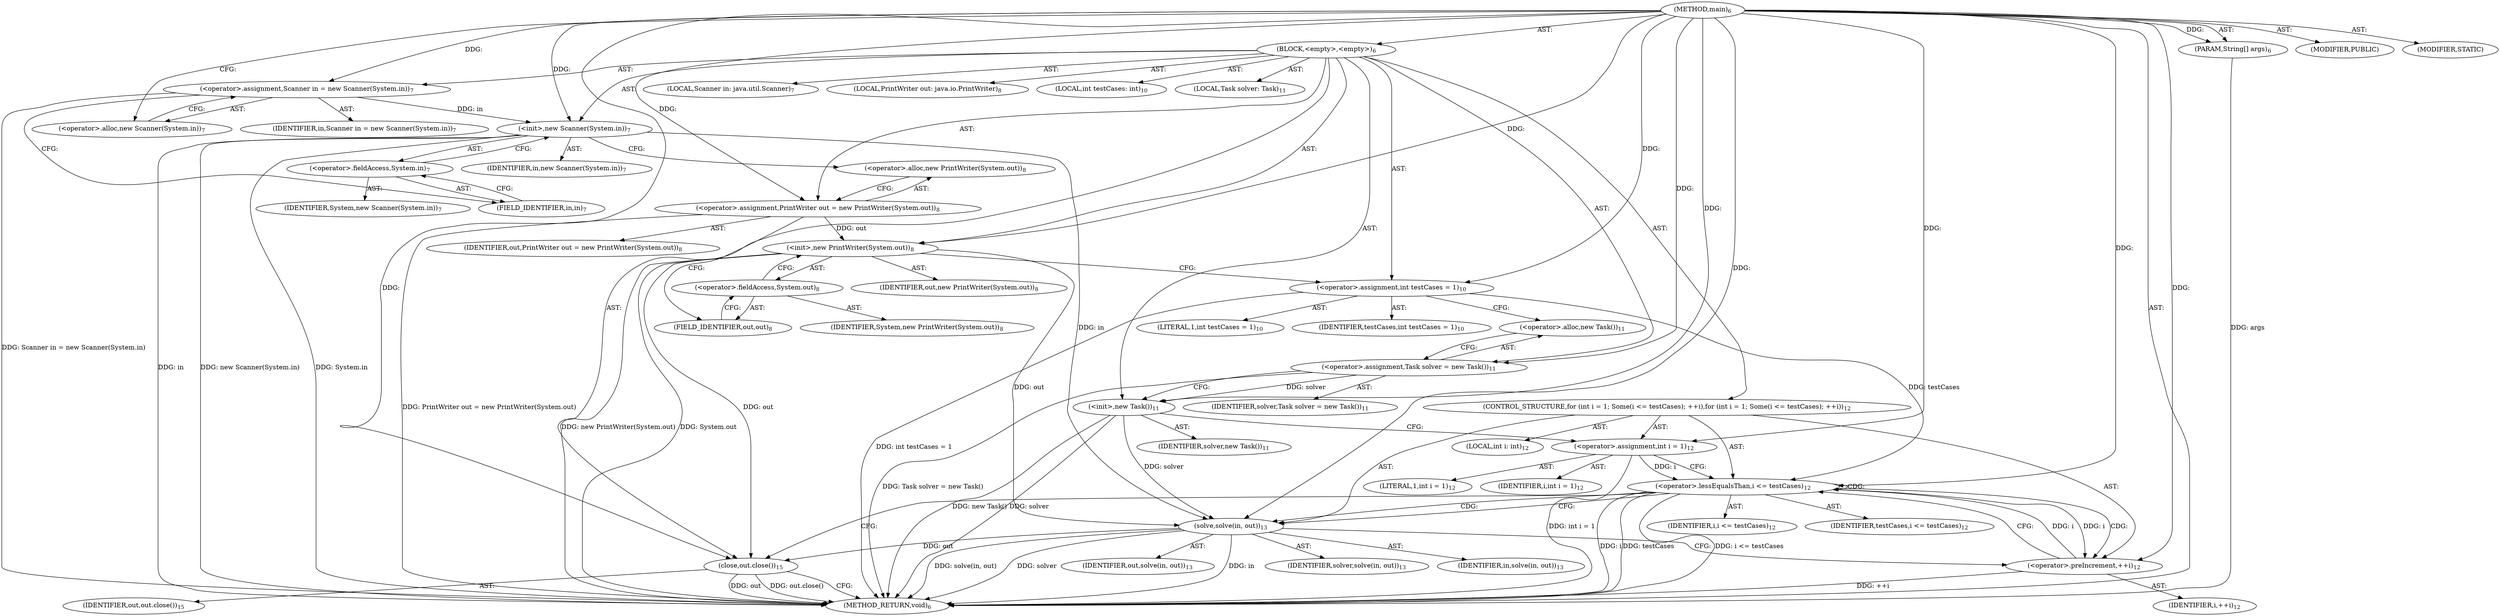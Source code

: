 digraph "main" {  
"36" [label = <(METHOD,main)<SUB>6</SUB>> ]
"37" [label = <(PARAM,String[] args)<SUB>6</SUB>> ]
"38" [label = <(BLOCK,&lt;empty&gt;,&lt;empty&gt;)<SUB>6</SUB>> ]
"4" [label = <(LOCAL,Scanner in: java.util.Scanner)<SUB>7</SUB>> ]
"39" [label = <(&lt;operator&gt;.assignment,Scanner in = new Scanner(System.in))<SUB>7</SUB>> ]
"40" [label = <(IDENTIFIER,in,Scanner in = new Scanner(System.in))<SUB>7</SUB>> ]
"41" [label = <(&lt;operator&gt;.alloc,new Scanner(System.in))<SUB>7</SUB>> ]
"42" [label = <(&lt;init&gt;,new Scanner(System.in))<SUB>7</SUB>> ]
"3" [label = <(IDENTIFIER,in,new Scanner(System.in))<SUB>7</SUB>> ]
"43" [label = <(&lt;operator&gt;.fieldAccess,System.in)<SUB>7</SUB>> ]
"44" [label = <(IDENTIFIER,System,new Scanner(System.in))<SUB>7</SUB>> ]
"45" [label = <(FIELD_IDENTIFIER,in,in)<SUB>7</SUB>> ]
"6" [label = <(LOCAL,PrintWriter out: java.io.PrintWriter)<SUB>8</SUB>> ]
"46" [label = <(&lt;operator&gt;.assignment,PrintWriter out = new PrintWriter(System.out))<SUB>8</SUB>> ]
"47" [label = <(IDENTIFIER,out,PrintWriter out = new PrintWriter(System.out))<SUB>8</SUB>> ]
"48" [label = <(&lt;operator&gt;.alloc,new PrintWriter(System.out))<SUB>8</SUB>> ]
"49" [label = <(&lt;init&gt;,new PrintWriter(System.out))<SUB>8</SUB>> ]
"5" [label = <(IDENTIFIER,out,new PrintWriter(System.out))<SUB>8</SUB>> ]
"50" [label = <(&lt;operator&gt;.fieldAccess,System.out)<SUB>8</SUB>> ]
"51" [label = <(IDENTIFIER,System,new PrintWriter(System.out))<SUB>8</SUB>> ]
"52" [label = <(FIELD_IDENTIFIER,out,out)<SUB>8</SUB>> ]
"53" [label = <(LOCAL,int testCases: int)<SUB>10</SUB>> ]
"54" [label = <(&lt;operator&gt;.assignment,int testCases = 1)<SUB>10</SUB>> ]
"55" [label = <(IDENTIFIER,testCases,int testCases = 1)<SUB>10</SUB>> ]
"56" [label = <(LITERAL,1,int testCases = 1)<SUB>10</SUB>> ]
"8" [label = <(LOCAL,Task solver: Task)<SUB>11</SUB>> ]
"57" [label = <(&lt;operator&gt;.assignment,Task solver = new Task())<SUB>11</SUB>> ]
"58" [label = <(IDENTIFIER,solver,Task solver = new Task())<SUB>11</SUB>> ]
"59" [label = <(&lt;operator&gt;.alloc,new Task())<SUB>11</SUB>> ]
"60" [label = <(&lt;init&gt;,new Task())<SUB>11</SUB>> ]
"7" [label = <(IDENTIFIER,solver,new Task())<SUB>11</SUB>> ]
"61" [label = <(CONTROL_STRUCTURE,for (int i = 1; Some(i &lt;= testCases); ++i),for (int i = 1; Some(i &lt;= testCases); ++i))<SUB>12</SUB>> ]
"62" [label = <(LOCAL,int i: int)<SUB>12</SUB>> ]
"63" [label = <(&lt;operator&gt;.assignment,int i = 1)<SUB>12</SUB>> ]
"64" [label = <(IDENTIFIER,i,int i = 1)<SUB>12</SUB>> ]
"65" [label = <(LITERAL,1,int i = 1)<SUB>12</SUB>> ]
"66" [label = <(&lt;operator&gt;.lessEqualsThan,i &lt;= testCases)<SUB>12</SUB>> ]
"67" [label = <(IDENTIFIER,i,i &lt;= testCases)<SUB>12</SUB>> ]
"68" [label = <(IDENTIFIER,testCases,i &lt;= testCases)<SUB>12</SUB>> ]
"69" [label = <(&lt;operator&gt;.preIncrement,++i)<SUB>12</SUB>> ]
"70" [label = <(IDENTIFIER,i,++i)<SUB>12</SUB>> ]
"71" [label = <(solve,solve(in, out))<SUB>13</SUB>> ]
"72" [label = <(IDENTIFIER,solver,solve(in, out))<SUB>13</SUB>> ]
"73" [label = <(IDENTIFIER,in,solve(in, out))<SUB>13</SUB>> ]
"74" [label = <(IDENTIFIER,out,solve(in, out))<SUB>13</SUB>> ]
"75" [label = <(close,out.close())<SUB>15</SUB>> ]
"76" [label = <(IDENTIFIER,out,out.close())<SUB>15</SUB>> ]
"77" [label = <(MODIFIER,PUBLIC)> ]
"78" [label = <(MODIFIER,STATIC)> ]
"79" [label = <(METHOD_RETURN,void)<SUB>6</SUB>> ]
  "36" -> "37"  [ label = "AST: "] 
  "36" -> "38"  [ label = "AST: "] 
  "36" -> "77"  [ label = "AST: "] 
  "36" -> "78"  [ label = "AST: "] 
  "36" -> "79"  [ label = "AST: "] 
  "38" -> "4"  [ label = "AST: "] 
  "38" -> "39"  [ label = "AST: "] 
  "38" -> "42"  [ label = "AST: "] 
  "38" -> "6"  [ label = "AST: "] 
  "38" -> "46"  [ label = "AST: "] 
  "38" -> "49"  [ label = "AST: "] 
  "38" -> "53"  [ label = "AST: "] 
  "38" -> "54"  [ label = "AST: "] 
  "38" -> "8"  [ label = "AST: "] 
  "38" -> "57"  [ label = "AST: "] 
  "38" -> "60"  [ label = "AST: "] 
  "38" -> "61"  [ label = "AST: "] 
  "38" -> "75"  [ label = "AST: "] 
  "39" -> "40"  [ label = "AST: "] 
  "39" -> "41"  [ label = "AST: "] 
  "42" -> "3"  [ label = "AST: "] 
  "42" -> "43"  [ label = "AST: "] 
  "43" -> "44"  [ label = "AST: "] 
  "43" -> "45"  [ label = "AST: "] 
  "46" -> "47"  [ label = "AST: "] 
  "46" -> "48"  [ label = "AST: "] 
  "49" -> "5"  [ label = "AST: "] 
  "49" -> "50"  [ label = "AST: "] 
  "50" -> "51"  [ label = "AST: "] 
  "50" -> "52"  [ label = "AST: "] 
  "54" -> "55"  [ label = "AST: "] 
  "54" -> "56"  [ label = "AST: "] 
  "57" -> "58"  [ label = "AST: "] 
  "57" -> "59"  [ label = "AST: "] 
  "60" -> "7"  [ label = "AST: "] 
  "61" -> "62"  [ label = "AST: "] 
  "61" -> "63"  [ label = "AST: "] 
  "61" -> "66"  [ label = "AST: "] 
  "61" -> "69"  [ label = "AST: "] 
  "61" -> "71"  [ label = "AST: "] 
  "63" -> "64"  [ label = "AST: "] 
  "63" -> "65"  [ label = "AST: "] 
  "66" -> "67"  [ label = "AST: "] 
  "66" -> "68"  [ label = "AST: "] 
  "69" -> "70"  [ label = "AST: "] 
  "71" -> "72"  [ label = "AST: "] 
  "71" -> "73"  [ label = "AST: "] 
  "71" -> "74"  [ label = "AST: "] 
  "75" -> "76"  [ label = "AST: "] 
  "39" -> "45"  [ label = "CFG: "] 
  "42" -> "48"  [ label = "CFG: "] 
  "46" -> "52"  [ label = "CFG: "] 
  "49" -> "54"  [ label = "CFG: "] 
  "54" -> "59"  [ label = "CFG: "] 
  "57" -> "60"  [ label = "CFG: "] 
  "60" -> "63"  [ label = "CFG: "] 
  "75" -> "79"  [ label = "CFG: "] 
  "41" -> "39"  [ label = "CFG: "] 
  "43" -> "42"  [ label = "CFG: "] 
  "48" -> "46"  [ label = "CFG: "] 
  "50" -> "49"  [ label = "CFG: "] 
  "59" -> "57"  [ label = "CFG: "] 
  "63" -> "66"  [ label = "CFG: "] 
  "66" -> "71"  [ label = "CFG: "] 
  "66" -> "75"  [ label = "CFG: "] 
  "69" -> "66"  [ label = "CFG: "] 
  "71" -> "69"  [ label = "CFG: "] 
  "45" -> "43"  [ label = "CFG: "] 
  "52" -> "50"  [ label = "CFG: "] 
  "36" -> "41"  [ label = "CFG: "] 
  "37" -> "79"  [ label = "DDG: args"] 
  "39" -> "79"  [ label = "DDG: Scanner in = new Scanner(System.in)"] 
  "42" -> "79"  [ label = "DDG: in"] 
  "42" -> "79"  [ label = "DDG: System.in"] 
  "42" -> "79"  [ label = "DDG: new Scanner(System.in)"] 
  "46" -> "79"  [ label = "DDG: PrintWriter out = new PrintWriter(System.out)"] 
  "49" -> "79"  [ label = "DDG: System.out"] 
  "49" -> "79"  [ label = "DDG: new PrintWriter(System.out)"] 
  "54" -> "79"  [ label = "DDG: int testCases = 1"] 
  "57" -> "79"  [ label = "DDG: Task solver = new Task()"] 
  "60" -> "79"  [ label = "DDG: solver"] 
  "60" -> "79"  [ label = "DDG: new Task()"] 
  "63" -> "79"  [ label = "DDG: int i = 1"] 
  "66" -> "79"  [ label = "DDG: i"] 
  "66" -> "79"  [ label = "DDG: testCases"] 
  "66" -> "79"  [ label = "DDG: i &lt;= testCases"] 
  "75" -> "79"  [ label = "DDG: out"] 
  "75" -> "79"  [ label = "DDG: out.close()"] 
  "71" -> "79"  [ label = "DDG: solver"] 
  "71" -> "79"  [ label = "DDG: in"] 
  "71" -> "79"  [ label = "DDG: solve(in, out)"] 
  "69" -> "79"  [ label = "DDG: ++i"] 
  "36" -> "37"  [ label = "DDG: "] 
  "36" -> "39"  [ label = "DDG: "] 
  "36" -> "46"  [ label = "DDG: "] 
  "36" -> "54"  [ label = "DDG: "] 
  "36" -> "57"  [ label = "DDG: "] 
  "39" -> "42"  [ label = "DDG: in"] 
  "36" -> "42"  [ label = "DDG: "] 
  "46" -> "49"  [ label = "DDG: out"] 
  "36" -> "49"  [ label = "DDG: "] 
  "57" -> "60"  [ label = "DDG: solver"] 
  "36" -> "60"  [ label = "DDG: "] 
  "36" -> "63"  [ label = "DDG: "] 
  "49" -> "75"  [ label = "DDG: out"] 
  "71" -> "75"  [ label = "DDG: out"] 
  "36" -> "75"  [ label = "DDG: "] 
  "63" -> "66"  [ label = "DDG: i"] 
  "69" -> "66"  [ label = "DDG: i"] 
  "36" -> "66"  [ label = "DDG: "] 
  "54" -> "66"  [ label = "DDG: testCases"] 
  "66" -> "69"  [ label = "DDG: i"] 
  "36" -> "69"  [ label = "DDG: "] 
  "60" -> "71"  [ label = "DDG: solver"] 
  "36" -> "71"  [ label = "DDG: "] 
  "42" -> "71"  [ label = "DDG: in"] 
  "49" -> "71"  [ label = "DDG: out"] 
  "66" -> "69"  [ label = "CDG: "] 
  "66" -> "66"  [ label = "CDG: "] 
  "66" -> "71"  [ label = "CDG: "] 
}
